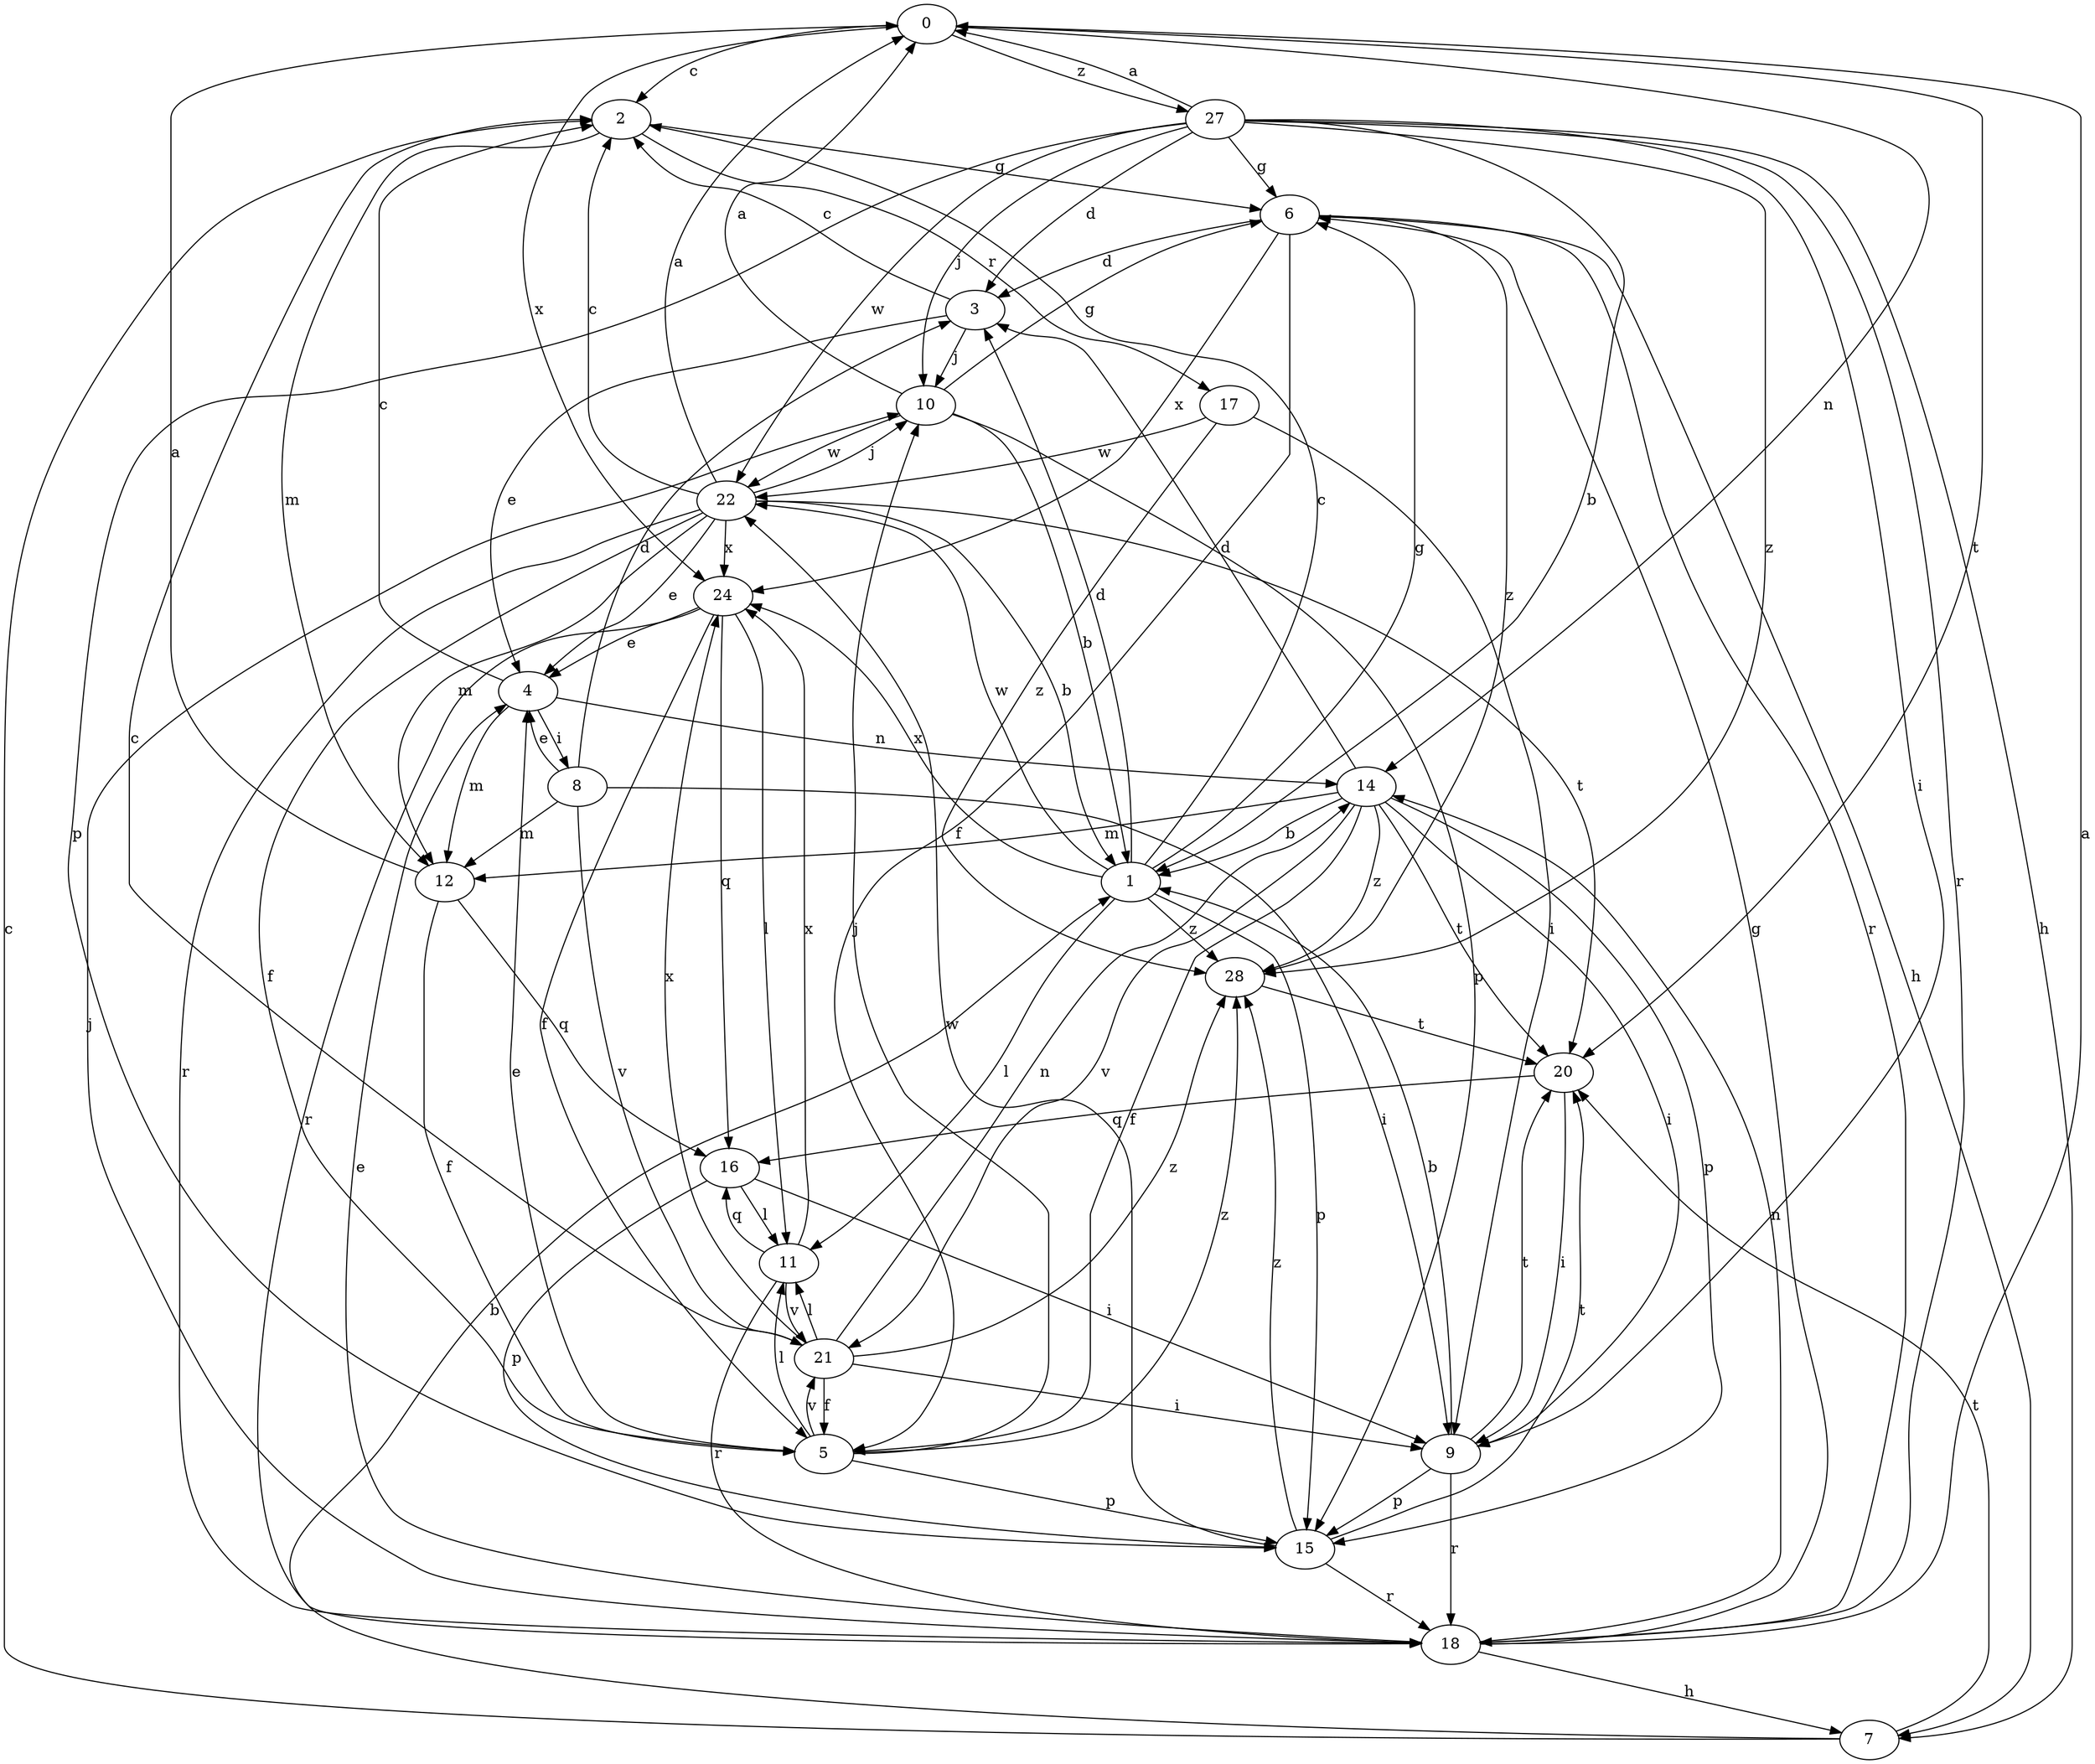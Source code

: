 strict digraph  {
0;
1;
2;
3;
4;
5;
6;
7;
8;
9;
10;
11;
12;
14;
15;
16;
17;
18;
20;
21;
22;
24;
27;
28;
0 -> 2  [label=c];
0 -> 14  [label=n];
0 -> 20  [label=t];
0 -> 24  [label=x];
0 -> 27  [label=z];
1 -> 2  [label=c];
1 -> 3  [label=d];
1 -> 6  [label=g];
1 -> 11  [label=l];
1 -> 15  [label=p];
1 -> 22  [label=w];
1 -> 24  [label=x];
1 -> 28  [label=z];
2 -> 6  [label=g];
2 -> 12  [label=m];
2 -> 17  [label=r];
3 -> 2  [label=c];
3 -> 4  [label=e];
3 -> 10  [label=j];
4 -> 2  [label=c];
4 -> 8  [label=i];
4 -> 12  [label=m];
4 -> 14  [label=n];
5 -> 4  [label=e];
5 -> 10  [label=j];
5 -> 11  [label=l];
5 -> 15  [label=p];
5 -> 21  [label=v];
5 -> 28  [label=z];
6 -> 3  [label=d];
6 -> 5  [label=f];
6 -> 7  [label=h];
6 -> 18  [label=r];
6 -> 24  [label=x];
6 -> 28  [label=z];
7 -> 1  [label=b];
7 -> 2  [label=c];
7 -> 20  [label=t];
8 -> 3  [label=d];
8 -> 4  [label=e];
8 -> 9  [label=i];
8 -> 12  [label=m];
8 -> 21  [label=v];
9 -> 1  [label=b];
9 -> 15  [label=p];
9 -> 18  [label=r];
9 -> 20  [label=t];
10 -> 0  [label=a];
10 -> 1  [label=b];
10 -> 6  [label=g];
10 -> 15  [label=p];
10 -> 22  [label=w];
11 -> 16  [label=q];
11 -> 18  [label=r];
11 -> 21  [label=v];
11 -> 24  [label=x];
12 -> 0  [label=a];
12 -> 5  [label=f];
12 -> 16  [label=q];
14 -> 1  [label=b];
14 -> 3  [label=d];
14 -> 5  [label=f];
14 -> 9  [label=i];
14 -> 12  [label=m];
14 -> 15  [label=p];
14 -> 20  [label=t];
14 -> 21  [label=v];
14 -> 28  [label=z];
15 -> 18  [label=r];
15 -> 20  [label=t];
15 -> 22  [label=w];
15 -> 28  [label=z];
16 -> 9  [label=i];
16 -> 11  [label=l];
16 -> 15  [label=p];
17 -> 9  [label=i];
17 -> 22  [label=w];
17 -> 28  [label=z];
18 -> 0  [label=a];
18 -> 4  [label=e];
18 -> 6  [label=g];
18 -> 7  [label=h];
18 -> 10  [label=j];
18 -> 14  [label=n];
20 -> 9  [label=i];
20 -> 16  [label=q];
21 -> 2  [label=c];
21 -> 5  [label=f];
21 -> 9  [label=i];
21 -> 11  [label=l];
21 -> 14  [label=n];
21 -> 24  [label=x];
21 -> 28  [label=z];
22 -> 0  [label=a];
22 -> 1  [label=b];
22 -> 2  [label=c];
22 -> 4  [label=e];
22 -> 5  [label=f];
22 -> 10  [label=j];
22 -> 12  [label=m];
22 -> 18  [label=r];
22 -> 20  [label=t];
22 -> 24  [label=x];
24 -> 4  [label=e];
24 -> 5  [label=f];
24 -> 11  [label=l];
24 -> 16  [label=q];
24 -> 18  [label=r];
27 -> 0  [label=a];
27 -> 1  [label=b];
27 -> 3  [label=d];
27 -> 6  [label=g];
27 -> 7  [label=h];
27 -> 9  [label=i];
27 -> 10  [label=j];
27 -> 15  [label=p];
27 -> 18  [label=r];
27 -> 22  [label=w];
27 -> 28  [label=z];
28 -> 20  [label=t];
}
